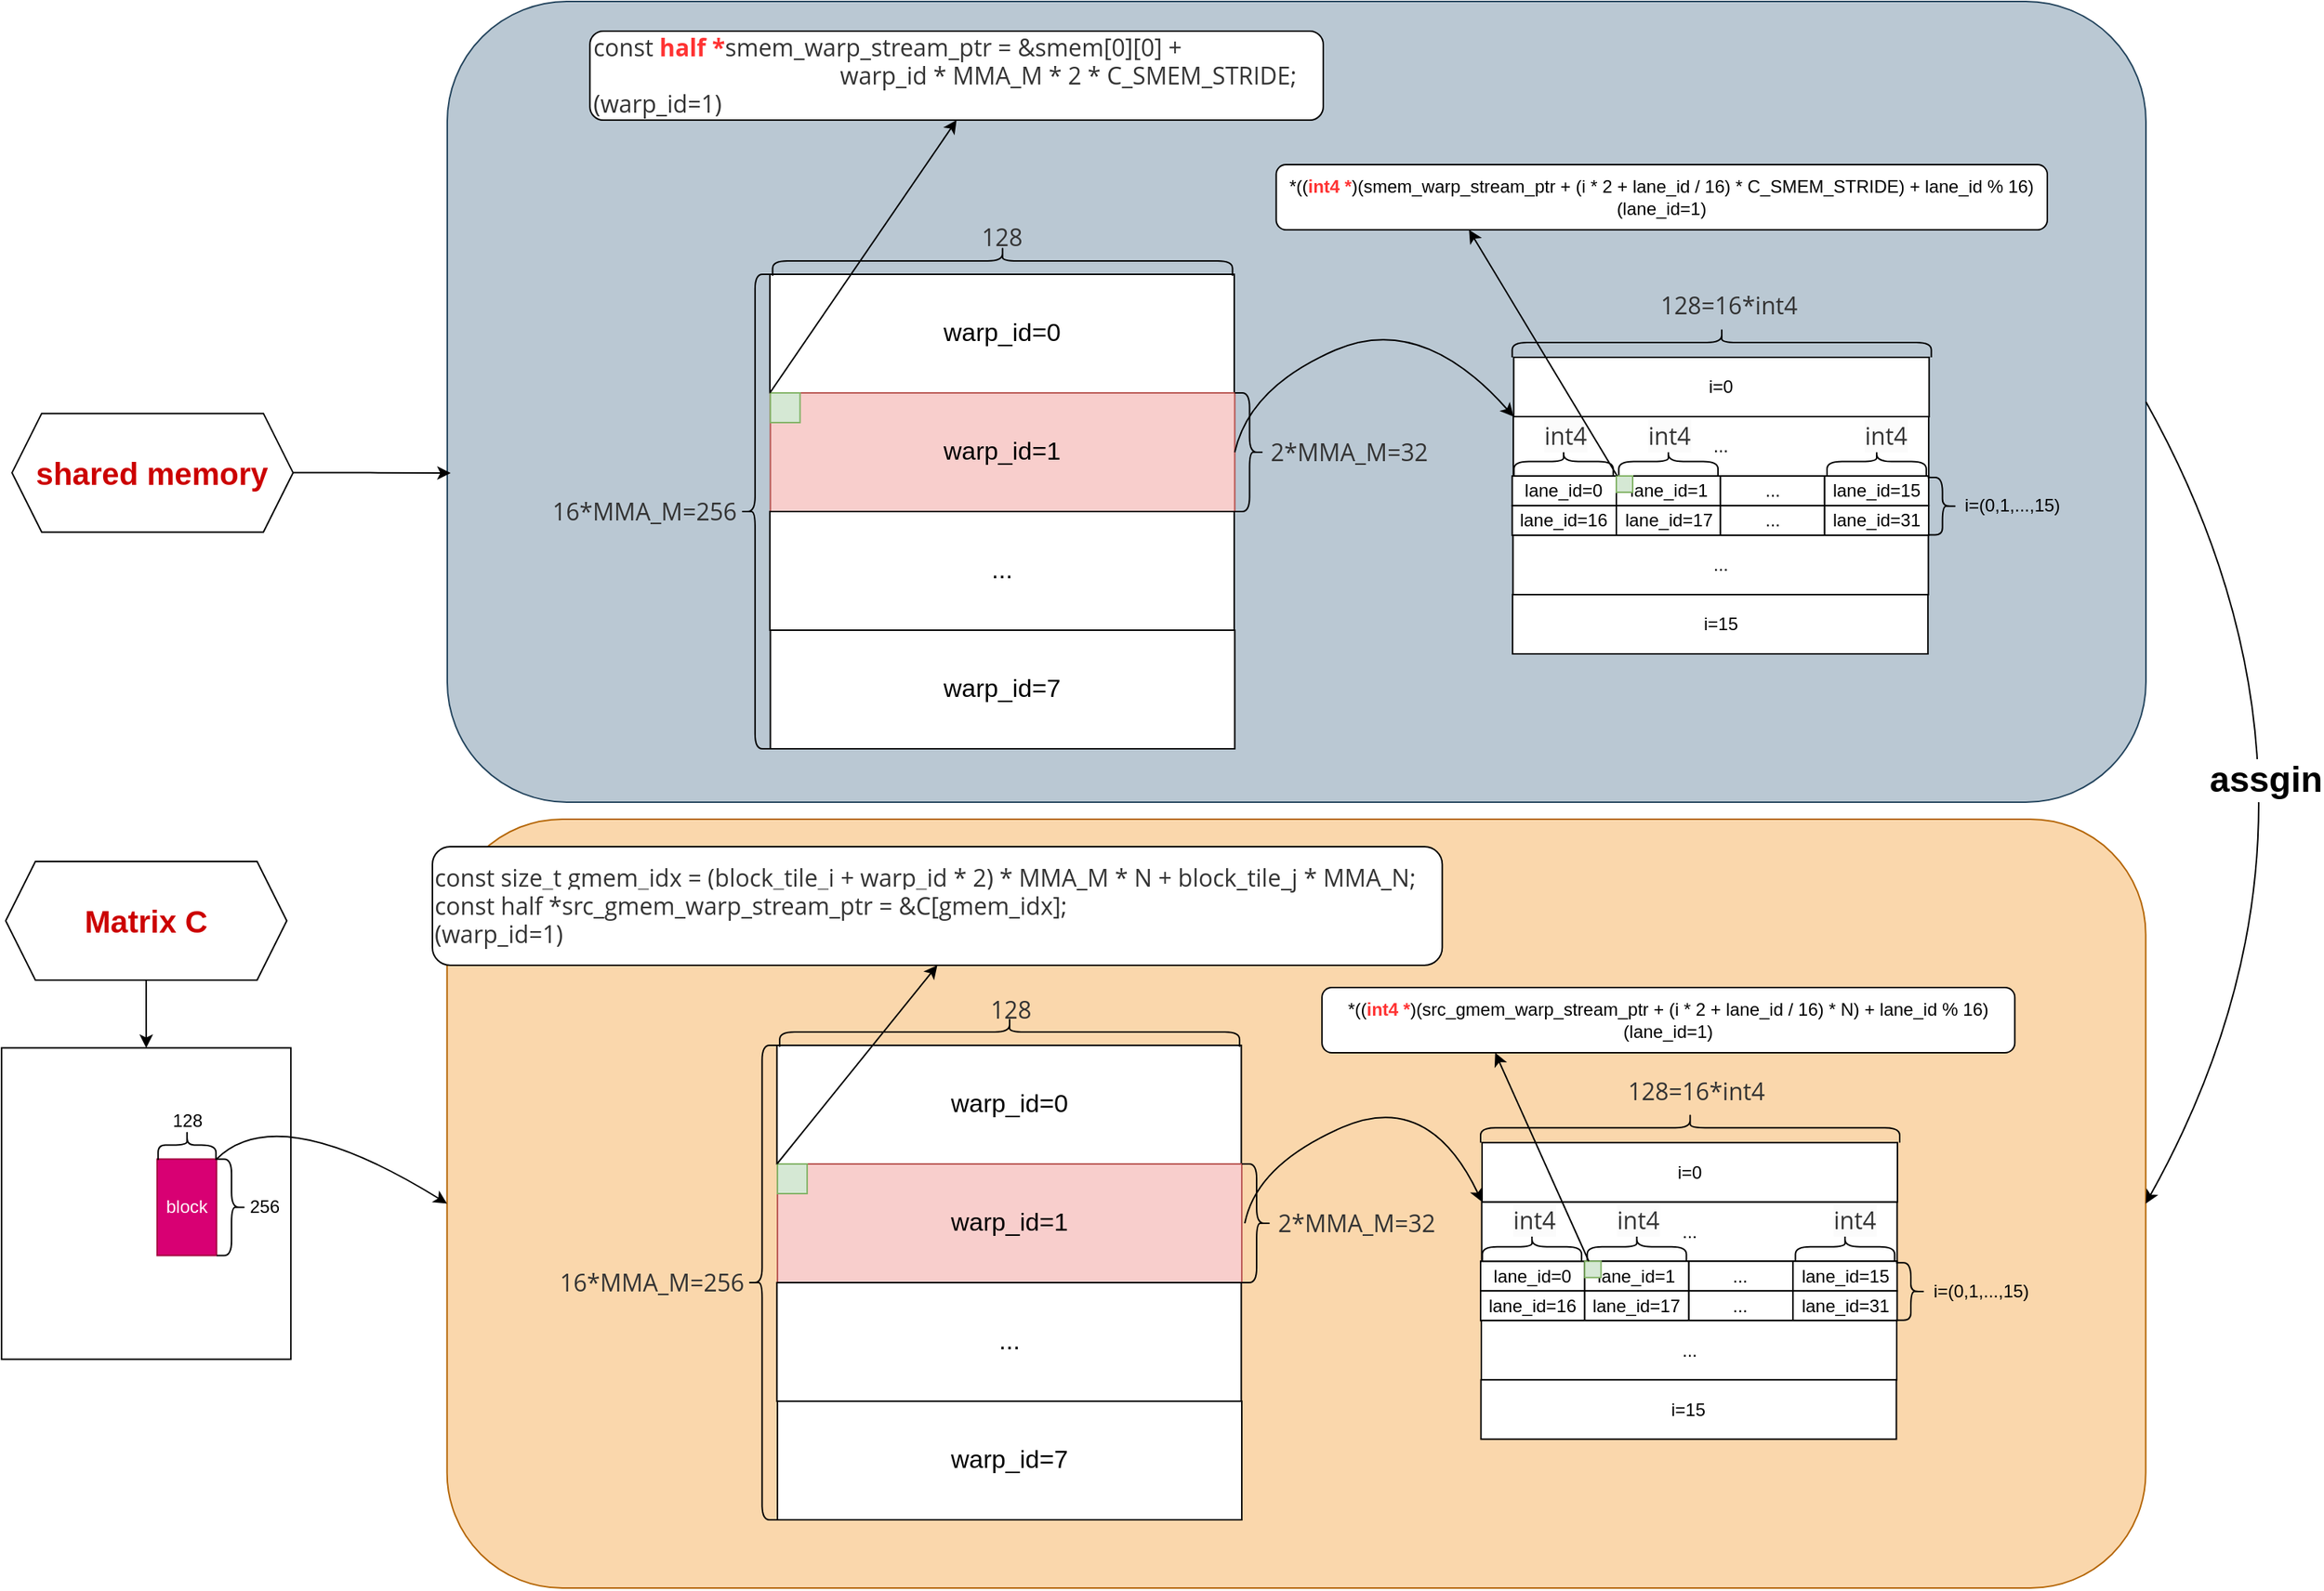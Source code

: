 <mxfile version="24.0.4" type="device">
  <diagram name="Page-1" id="_nR7e4XgD6fj8UJKNjDj">
    <mxGraphModel dx="3804" dy="-13148" grid="1" gridSize="10" guides="1" tooltips="1" connect="1" arrows="1" fold="1" page="1" pageScale="1" pageWidth="850" pageHeight="1100" math="0" shadow="0">
      <root>
        <mxCell id="0" />
        <mxCell id="1" parent="0" />
        <mxCell id="BASvvJVavqTpIo9RgMH1-2063" value="" style="rounded=1;whiteSpace=wrap;html=1;fillColor=#fad7ac;strokeColor=#b46504;" parent="1" vertex="1">
          <mxGeometry x="-1335.67" y="14871.44" width="1145" height="518.56" as="geometry" />
        </mxCell>
        <mxCell id="BASvvJVavqTpIo9RgMH1-2062" value="" style="rounded=1;whiteSpace=wrap;html=1;fillColor=#bac8d3;strokeColor=#23445d;" parent="1" vertex="1">
          <mxGeometry x="-1335.52" y="14320" width="1145" height="540" as="geometry" />
        </mxCell>
        <mxCell id="BASvvJVavqTpIo9RgMH1-1960" value="&lt;span class=&quot;md-plain md-expand&quot; style=&quot;box-sizing: border-box; caret-color: rgb(51, 51, 51); font-family: &amp;quot;Open Sans&amp;quot;, &amp;quot;Clear Sans&amp;quot;, &amp;quot;Helvetica Neue&amp;quot;, Helvetica, Arial, &amp;quot;Segoe UI Emoji&amp;quot;, sans-serif; font-size: 16px; orphans: 4; white-space-collapse: preserve; text-size-adjust: auto;&quot;&gt;&lt;font color=&quot;#333333&quot;&gt;const&lt;/font&gt;&lt;b style=&quot;&quot;&gt;&lt;font color=&quot;#ff3333&quot;&gt; half *&lt;/font&gt;&lt;/b&gt;&lt;font color=&quot;#333333&quot;&gt;smem_warp_stream_ptr = &amp;amp;smem[0][0] &lt;/font&gt;&lt;/span&gt;&lt;span class=&quot;md-plain&quot; style=&quot;box-sizing: border-box; caret-color: rgb(51, 51, 51); color: rgb(51, 51, 51); font-family: &amp;quot;Open Sans&amp;quot;, &amp;quot;Clear Sans&amp;quot;, &amp;quot;Helvetica Neue&amp;quot;, Helvetica, Arial, &amp;quot;Segoe UI Emoji&amp;quot;, sans-serif; font-size: 16px; orphans: 4; white-space-collapse: preserve; text-size-adjust: auto;&quot;&gt;+ &lt;/span&gt;&lt;div&gt;&lt;span class=&quot;md-plain&quot; style=&quot;box-sizing: border-box; caret-color: rgb(51, 51, 51); color: rgb(51, 51, 51); font-family: &amp;quot;Open Sans&amp;quot;, &amp;quot;Clear Sans&amp;quot;, &amp;quot;Helvetica Neue&amp;quot;, Helvetica, Arial, &amp;quot;Segoe UI Emoji&amp;quot;, sans-serif; font-size: 16px; orphans: 4; white-space-collapse: preserve; text-size-adjust: auto;&quot;&gt;&lt;span style=&quot;white-space: pre;&quot;&gt;&#x9;&lt;/span&gt;&lt;span style=&quot;white-space: pre;&quot;&gt;&#x9;&lt;/span&gt;&lt;span style=&quot;white-space: pre;&quot;&gt;&#x9;&lt;/span&gt;&lt;span style=&quot;white-space: pre;&quot;&gt;&#x9;&lt;/span&gt;&lt;span style=&quot;white-space: pre;&quot;&gt;&#x9;&lt;/span&gt;warp_id * MMA_M * 2 * C_SMEM_STRIDE;&lt;/span&gt;&lt;/div&gt;&lt;div&gt;&lt;span class=&quot;md-plain&quot; style=&quot;box-sizing: border-box; caret-color: rgb(51, 51, 51); color: rgb(51, 51, 51); font-family: &amp;quot;Open Sans&amp;quot;, &amp;quot;Clear Sans&amp;quot;, &amp;quot;Helvetica Neue&amp;quot;, Helvetica, Arial, &amp;quot;Segoe UI Emoji&amp;quot;, sans-serif; font-size: 16px; orphans: 4; white-space-collapse: preserve; text-size-adjust: auto;&quot;&gt;(warp_id=1)&lt;/span&gt;&lt;/div&gt;" style="rounded=1;whiteSpace=wrap;html=1;align=left;" parent="1" vertex="1">
          <mxGeometry x="-1239.36" y="14340" width="494.3" height="60" as="geometry" />
        </mxCell>
        <mxCell id="BASvvJVavqTpIo9RgMH1-1961" value="&lt;font style=&quot;font-size: 17px;&quot;&gt;warp_id=0&lt;/font&gt;" style="rounded=0;whiteSpace=wrap;html=1;" parent="1" vertex="1">
          <mxGeometry x="-1118.06" y="14504" width="313" height="80" as="geometry" />
        </mxCell>
        <mxCell id="BASvvJVavqTpIo9RgMH1-1968" value="&lt;font style=&quot;font-size: 17px;&quot;&gt;warp_id=1&lt;/font&gt;" style="rounded=0;whiteSpace=wrap;html=1;fillColor=#f8cecc;strokeColor=#b85450;" parent="1" vertex="1">
          <mxGeometry x="-1117.72" y="14584" width="313" height="80" as="geometry" />
        </mxCell>
        <mxCell id="BASvvJVavqTpIo9RgMH1-1969" value="" style="shape=curlyBracket;whiteSpace=wrap;html=1;rounded=1;flipH=1;labelPosition=right;verticalLabelPosition=middle;align=left;verticalAlign=middle;" parent="1" vertex="1">
          <mxGeometry x="-804.72" y="14584" width="20" height="80" as="geometry" />
        </mxCell>
        <mxCell id="BASvvJVavqTpIo9RgMH1-1970" value="&lt;span style=&quot;color: rgb(51, 51, 51); font-family: &amp;quot;Open Sans&amp;quot;, &amp;quot;Clear Sans&amp;quot;, &amp;quot;Helvetica Neue&amp;quot;, Helvetica, Arial, &amp;quot;Segoe UI Emoji&amp;quot;, sans-serif; font-size: 16px; orphans: 4; text-align: left; caret-color: rgb(51, 51, 51); white-space: pre-wrap;&quot;&gt;2*MMA_M=32&lt;/span&gt;" style="text;html=1;align=center;verticalAlign=middle;resizable=0;points=[];autosize=1;strokeColor=none;fillColor=none;" parent="1" vertex="1">
          <mxGeometry x="-793.2" y="14609" width="130" height="30" as="geometry" />
        </mxCell>
        <mxCell id="BASvvJVavqTpIo9RgMH1-1971" value="" style="shape=curlyBracket;whiteSpace=wrap;html=1;rounded=1;flipH=1;labelPosition=right;verticalLabelPosition=middle;align=left;verticalAlign=middle;rotation=-90;" parent="1" vertex="1">
          <mxGeometry x="-971.22" y="14340" width="20" height="310" as="geometry" />
        </mxCell>
        <mxCell id="BASvvJVavqTpIo9RgMH1-1972" value="&lt;span style=&quot;color: rgb(51, 51, 51); font-family: &amp;quot;Open Sans&amp;quot;, &amp;quot;Clear Sans&amp;quot;, &amp;quot;Helvetica Neue&amp;quot;, Helvetica, Arial, &amp;quot;Segoe UI Emoji&amp;quot;, sans-serif; font-size: 16px; orphans: 4; text-align: left; caret-color: rgb(51, 51, 51); white-space: pre-wrap;&quot;&gt;128&lt;/span&gt;" style="text;html=1;align=center;verticalAlign=middle;resizable=0;points=[];autosize=1;strokeColor=none;fillColor=none;" parent="1" vertex="1">
          <mxGeometry x="-986.58" y="14464" width="50" height="30" as="geometry" />
        </mxCell>
        <mxCell id="BASvvJVavqTpIo9RgMH1-1973" value="&lt;font style=&quot;font-size: 17px;&quot;&gt;...&lt;/font&gt;" style="rounded=0;whiteSpace=wrap;html=1;" parent="1" vertex="1">
          <mxGeometry x="-1118.08" y="14664" width="313" height="80" as="geometry" />
        </mxCell>
        <mxCell id="BASvvJVavqTpIo9RgMH1-1974" value="&lt;font style=&quot;font-size: 17px;&quot;&gt;warp_id=7&lt;/font&gt;" style="rounded=0;whiteSpace=wrap;html=1;" parent="1" vertex="1">
          <mxGeometry x="-1117.72" y="14744" width="313" height="80" as="geometry" />
        </mxCell>
        <mxCell id="BASvvJVavqTpIo9RgMH1-1975" value="" style="shape=curlyBracket;whiteSpace=wrap;html=1;rounded=1;labelPosition=left;verticalLabelPosition=middle;align=right;verticalAlign=middle;" parent="1" vertex="1">
          <mxGeometry x="-1138.06" y="14504" width="20" height="320" as="geometry" />
        </mxCell>
        <mxCell id="BASvvJVavqTpIo9RgMH1-1976" value="&lt;span style=&quot;color: rgb(51, 51, 51); font-family: &amp;quot;Open Sans&amp;quot;, &amp;quot;Clear Sans&amp;quot;, &amp;quot;Helvetica Neue&amp;quot;, Helvetica, Arial, &amp;quot;Segoe UI Emoji&amp;quot;, sans-serif; font-size: 16px; orphans: 4; text-align: left; caret-color: rgb(51, 51, 51); white-space: pre-wrap;&quot;&gt;16*MMA_M=256&lt;/span&gt;" style="text;html=1;align=center;verticalAlign=middle;resizable=0;points=[];autosize=1;strokeColor=none;fillColor=none;" parent="1" vertex="1">
          <mxGeometry x="-1273.06" y="14649" width="140" height="30" as="geometry" />
        </mxCell>
        <mxCell id="BASvvJVavqTpIo9RgMH1-1977" value="" style="whiteSpace=wrap;html=1;aspect=fixed;fillColor=#d5e8d4;strokeColor=#82b366;" parent="1" vertex="1">
          <mxGeometry x="-1117.72" y="14584" width="20" height="20" as="geometry" />
        </mxCell>
        <mxCell id="BASvvJVavqTpIo9RgMH1-1978" value="" style="endArrow=classic;html=1;rounded=0;entryX=0.5;entryY=1;entryDx=0;entryDy=0;exitX=0;exitY=1;exitDx=0;exitDy=0;" parent="1" source="BASvvJVavqTpIo9RgMH1-1961" target="BASvvJVavqTpIo9RgMH1-1960" edge="1">
          <mxGeometry width="50" height="50" relative="1" as="geometry">
            <mxPoint x="-1205.06" y="14504" as="sourcePoint" />
            <mxPoint x="-1155.06" y="14454" as="targetPoint" />
          </mxGeometry>
        </mxCell>
        <mxCell id="BASvvJVavqTpIo9RgMH1-1979" value="lane_id=0" style="rounded=0;whiteSpace=wrap;html=1;" parent="1" vertex="1">
          <mxGeometry x="-617.69" y="14640" width="70.19" height="20" as="geometry" />
        </mxCell>
        <mxCell id="BASvvJVavqTpIo9RgMH1-1983" value="..." style="rounded=0;whiteSpace=wrap;html=1;" parent="1" vertex="1">
          <mxGeometry x="-616.93" y="14600" width="280" height="40" as="geometry" />
        </mxCell>
        <mxCell id="BASvvJVavqTpIo9RgMH1-1984" value="i=0" style="rounded=0;whiteSpace=wrap;html=1;" parent="1" vertex="1">
          <mxGeometry x="-616.69" y="14560" width="280" height="40" as="geometry" />
        </mxCell>
        <mxCell id="BASvvJVavqTpIo9RgMH1-1985" value="" style="shape=curlyBracket;whiteSpace=wrap;html=1;rounded=1;flipH=1;labelPosition=right;verticalLabelPosition=middle;align=left;verticalAlign=middle;rotation=-90;" parent="1" vertex="1">
          <mxGeometry x="-486.44" y="14408.75" width="20" height="282.5" as="geometry" />
        </mxCell>
        <mxCell id="BASvvJVavqTpIo9RgMH1-1986" value="&lt;span style=&quot;color: rgb(51, 51, 51); font-family: &amp;quot;Open Sans&amp;quot;, &amp;quot;Clear Sans&amp;quot;, &amp;quot;Helvetica Neue&amp;quot;, Helvetica, Arial, &amp;quot;Segoe UI Emoji&amp;quot;, sans-serif; font-size: 16px; orphans: 4; text-align: left; caret-color: rgb(51, 51, 51); white-space: pre-wrap;&quot;&gt;128=16*int4&lt;/span&gt;" style="text;html=1;align=center;verticalAlign=middle;resizable=0;points=[];autosize=1;strokeColor=none;fillColor=none;" parent="1" vertex="1">
          <mxGeometry x="-526.67" y="14510" width="110" height="30" as="geometry" />
        </mxCell>
        <mxCell id="BASvvJVavqTpIo9RgMH1-1987" value="lane_id=16" style="rounded=0;whiteSpace=wrap;html=1;" parent="1" vertex="1">
          <mxGeometry x="-617.69" y="14660" width="70.19" height="20" as="geometry" />
        </mxCell>
        <mxCell id="BASvvJVavqTpIo9RgMH1-1988" value="lane_id=1" style="rounded=0;whiteSpace=wrap;html=1;" parent="1" vertex="1">
          <mxGeometry x="-547.5" y="14640" width="70.19" height="20" as="geometry" />
        </mxCell>
        <mxCell id="BASvvJVavqTpIo9RgMH1-1989" value="..." style="rounded=0;whiteSpace=wrap;html=1;" parent="1" vertex="1">
          <mxGeometry x="-477.31" y="14640" width="70.19" height="20" as="geometry" />
        </mxCell>
        <mxCell id="BASvvJVavqTpIo9RgMH1-1990" value="lane_id=15" style="rounded=0;whiteSpace=wrap;html=1;" parent="1" vertex="1">
          <mxGeometry x="-407.12" y="14640" width="70.19" height="20" as="geometry" />
        </mxCell>
        <mxCell id="BASvvJVavqTpIo9RgMH1-1991" value="lane_id=17" style="rounded=0;whiteSpace=wrap;html=1;" parent="1" vertex="1">
          <mxGeometry x="-547.5" y="14660" width="70.19" height="20" as="geometry" />
        </mxCell>
        <mxCell id="BASvvJVavqTpIo9RgMH1-1992" value="..." style="rounded=0;whiteSpace=wrap;html=1;" parent="1" vertex="1">
          <mxGeometry x="-477.31" y="14660" width="70.19" height="20" as="geometry" />
        </mxCell>
        <mxCell id="BASvvJVavqTpIo9RgMH1-1993" value="lane_id=31" style="rounded=0;whiteSpace=wrap;html=1;" parent="1" vertex="1">
          <mxGeometry x="-407.12" y="14660" width="70.19" height="20" as="geometry" />
        </mxCell>
        <mxCell id="BASvvJVavqTpIo9RgMH1-1994" value="" style="shape=curlyBracket;whiteSpace=wrap;html=1;rounded=1;labelPosition=left;verticalLabelPosition=middle;align=right;verticalAlign=middle;rotation=90;" parent="1" vertex="1">
          <mxGeometry x="-593.05" y="14596.82" width="20" height="66.88" as="geometry" />
        </mxCell>
        <mxCell id="BASvvJVavqTpIo9RgMH1-1996" value="" style="shape=curlyBracket;whiteSpace=wrap;html=1;rounded=1;labelPosition=left;verticalLabelPosition=middle;align=right;verticalAlign=middle;rotation=90;" parent="1" vertex="1">
          <mxGeometry x="-522.41" y="14596.82" width="20" height="66.88" as="geometry" />
        </mxCell>
        <mxCell id="BASvvJVavqTpIo9RgMH1-1997" value="" style="shape=curlyBracket;whiteSpace=wrap;html=1;rounded=1;labelPosition=left;verticalLabelPosition=middle;align=right;verticalAlign=middle;rotation=90;" parent="1" vertex="1">
          <mxGeometry x="-382.03" y="14596.82" width="20" height="66.88" as="geometry" />
        </mxCell>
        <mxCell id="BASvvJVavqTpIo9RgMH1-1999" value="&lt;span style=&quot;color: rgb(51, 51, 51); font-family: &amp;quot;Open Sans&amp;quot;, &amp;quot;Clear Sans&amp;quot;, &amp;quot;Helvetica Neue&amp;quot;, Helvetica, Arial, &amp;quot;Segoe UI Emoji&amp;quot;, sans-serif; font-size: 16px; font-style: normal; font-variant-ligatures: normal; font-variant-caps: normal; font-weight: 400; letter-spacing: normal; orphans: 4; text-align: left; text-indent: 0px; text-transform: none; widows: 2; word-spacing: 0px; -webkit-text-stroke-width: 0px; caret-color: rgb(51, 51, 51); white-space: pre-wrap; background-color: rgb(251, 251, 251); text-decoration-thickness: initial; text-decoration-style: initial; text-decoration-color: initial; display: inline !important; float: none;&quot;&gt;int4&lt;/span&gt;" style="text;whiteSpace=wrap;html=1;" parent="1" vertex="1">
          <mxGeometry x="-598.05" y="14596.82" width="30" height="30" as="geometry" />
        </mxCell>
        <mxCell id="BASvvJVavqTpIo9RgMH1-2000" value="&lt;span style=&quot;color: rgb(51, 51, 51); font-family: &amp;quot;Open Sans&amp;quot;, &amp;quot;Clear Sans&amp;quot;, &amp;quot;Helvetica Neue&amp;quot;, Helvetica, Arial, &amp;quot;Segoe UI Emoji&amp;quot;, sans-serif; font-size: 16px; font-style: normal; font-variant-ligatures: normal; font-variant-caps: normal; font-weight: 400; letter-spacing: normal; orphans: 4; text-align: left; text-indent: 0px; text-transform: none; widows: 2; word-spacing: 0px; -webkit-text-stroke-width: 0px; caret-color: rgb(51, 51, 51); white-space: pre-wrap; background-color: rgb(251, 251, 251); text-decoration-thickness: initial; text-decoration-style: initial; text-decoration-color: initial; display: inline !important; float: none;&quot;&gt;int4&lt;/span&gt;" style="text;whiteSpace=wrap;html=1;" parent="1" vertex="1">
          <mxGeometry x="-527.69" y="14596.82" width="30" height="30" as="geometry" />
        </mxCell>
        <mxCell id="BASvvJVavqTpIo9RgMH1-2001" value="&lt;span style=&quot;color: rgb(51, 51, 51); font-family: &amp;quot;Open Sans&amp;quot;, &amp;quot;Clear Sans&amp;quot;, &amp;quot;Helvetica Neue&amp;quot;, Helvetica, Arial, &amp;quot;Segoe UI Emoji&amp;quot;, sans-serif; font-size: 16px; font-style: normal; font-variant-ligatures: normal; font-variant-caps: normal; font-weight: 400; letter-spacing: normal; orphans: 4; text-align: left; text-indent: 0px; text-transform: none; widows: 2; word-spacing: 0px; -webkit-text-stroke-width: 0px; caret-color: rgb(51, 51, 51); white-space: pre-wrap; background-color: rgb(251, 251, 251); text-decoration-thickness: initial; text-decoration-style: initial; text-decoration-color: initial; display: inline !important; float: none;&quot;&gt;int4&lt;/span&gt;" style="text;whiteSpace=wrap;html=1;" parent="1" vertex="1">
          <mxGeometry x="-382.03" y="14596.82" width="30" height="30" as="geometry" />
        </mxCell>
        <mxCell id="BASvvJVavqTpIo9RgMH1-2003" value="..." style="rounded=0;whiteSpace=wrap;html=1;" parent="1" vertex="1">
          <mxGeometry x="-617.19" y="14680" width="280" height="40" as="geometry" />
        </mxCell>
        <mxCell id="BASvvJVavqTpIo9RgMH1-2004" value="i=15" style="rounded=0;whiteSpace=wrap;html=1;" parent="1" vertex="1">
          <mxGeometry x="-617.44" y="14720" width="280" height="40" as="geometry" />
        </mxCell>
        <mxCell id="BASvvJVavqTpIo9RgMH1-2005" value="" style="shape=curlyBracket;whiteSpace=wrap;html=1;rounded=1;flipH=1;labelPosition=right;verticalLabelPosition=middle;align=left;verticalAlign=middle;" parent="1" vertex="1">
          <mxGeometry x="-337.67" y="14641" width="20" height="38.75" as="geometry" />
        </mxCell>
        <mxCell id="BASvvJVavqTpIo9RgMH1-2009" value="i=(0,1,...,15)" style="text;html=1;align=center;verticalAlign=middle;resizable=0;points=[];autosize=1;strokeColor=none;fillColor=none;" parent="1" vertex="1">
          <mxGeometry x="-325.7" y="14645.38" width="90" height="30" as="geometry" />
        </mxCell>
        <mxCell id="BASvvJVavqTpIo9RgMH1-2010" value="" style="rounded=0;whiteSpace=wrap;html=1;" parent="1" vertex="1">
          <mxGeometry x="-1635.92" y="15025.72" width="195" height="210" as="geometry" />
        </mxCell>
        <mxCell id="BASvvJVavqTpIo9RgMH1-2011" value="block" style="rounded=0;whiteSpace=wrap;html=1;fillColor=#d80073;fontColor=#ffffff;strokeColor=#A50040;" parent="1" vertex="1">
          <mxGeometry x="-1531.08" y="15100.72" width="40" height="65" as="geometry" />
        </mxCell>
        <mxCell id="BASvvJVavqTpIo9RgMH1-2014" value="&lt;font style=&quot;font-size: 17px;&quot;&gt;warp_id=0&lt;/font&gt;" style="rounded=0;whiteSpace=wrap;html=1;" parent="1" vertex="1">
          <mxGeometry x="-1113.29" y="15024" width="313" height="80" as="geometry" />
        </mxCell>
        <mxCell id="BASvvJVavqTpIo9RgMH1-2015" value="&lt;font style=&quot;font-size: 17px;&quot;&gt;warp_id=1&lt;/font&gt;" style="rounded=0;whiteSpace=wrap;html=1;fillColor=#f8cecc;strokeColor=#b85450;" parent="1" vertex="1">
          <mxGeometry x="-1112.95" y="15104" width="313" height="80" as="geometry" />
        </mxCell>
        <mxCell id="BASvvJVavqTpIo9RgMH1-2016" value="" style="shape=curlyBracket;whiteSpace=wrap;html=1;rounded=1;flipH=1;labelPosition=right;verticalLabelPosition=middle;align=left;verticalAlign=middle;" parent="1" vertex="1">
          <mxGeometry x="-799.95" y="15104" width="20" height="80" as="geometry" />
        </mxCell>
        <mxCell id="BASvvJVavqTpIo9RgMH1-2017" value="&lt;span style=&quot;color: rgb(51, 51, 51); font-family: &amp;quot;Open Sans&amp;quot;, &amp;quot;Clear Sans&amp;quot;, &amp;quot;Helvetica Neue&amp;quot;, Helvetica, Arial, &amp;quot;Segoe UI Emoji&amp;quot;, sans-serif; font-size: 16px; orphans: 4; text-align: left; caret-color: rgb(51, 51, 51); white-space: pre-wrap;&quot;&gt;2*MMA_M=32&lt;/span&gt;" style="text;html=1;align=center;verticalAlign=middle;resizable=0;points=[];autosize=1;strokeColor=none;fillColor=none;" parent="1" vertex="1">
          <mxGeometry x="-788.43" y="15129" width="130" height="30" as="geometry" />
        </mxCell>
        <mxCell id="BASvvJVavqTpIo9RgMH1-2018" value="" style="shape=curlyBracket;whiteSpace=wrap;html=1;rounded=1;flipH=1;labelPosition=right;verticalLabelPosition=middle;align=left;verticalAlign=middle;rotation=-90;" parent="1" vertex="1">
          <mxGeometry x="-966.45" y="14860" width="20" height="310" as="geometry" />
        </mxCell>
        <mxCell id="BASvvJVavqTpIo9RgMH1-2019" value="&lt;span style=&quot;color: rgb(51, 51, 51); font-family: &amp;quot;Open Sans&amp;quot;, &amp;quot;Clear Sans&amp;quot;, &amp;quot;Helvetica Neue&amp;quot;, Helvetica, Arial, &amp;quot;Segoe UI Emoji&amp;quot;, sans-serif; font-size: 16px; orphans: 4; text-align: left; caret-color: rgb(51, 51, 51); white-space: pre-wrap;&quot;&gt;128&lt;/span&gt;" style="text;html=1;align=center;verticalAlign=middle;resizable=0;points=[];autosize=1;strokeColor=none;fillColor=none;" parent="1" vertex="1">
          <mxGeometry x="-981.45" y="14985" width="50" height="30" as="geometry" />
        </mxCell>
        <mxCell id="BASvvJVavqTpIo9RgMH1-2020" value="&lt;font style=&quot;font-size: 17px;&quot;&gt;...&lt;/font&gt;" style="rounded=0;whiteSpace=wrap;html=1;" parent="1" vertex="1">
          <mxGeometry x="-1113.31" y="15184" width="313" height="80" as="geometry" />
        </mxCell>
        <mxCell id="BASvvJVavqTpIo9RgMH1-2021" value="&lt;font style=&quot;font-size: 17px;&quot;&gt;warp_id=7&lt;/font&gt;" style="rounded=0;whiteSpace=wrap;html=1;" parent="1" vertex="1">
          <mxGeometry x="-1112.95" y="15264" width="313" height="80" as="geometry" />
        </mxCell>
        <mxCell id="BASvvJVavqTpIo9RgMH1-2022" value="" style="shape=curlyBracket;whiteSpace=wrap;html=1;rounded=1;labelPosition=left;verticalLabelPosition=middle;align=right;verticalAlign=middle;" parent="1" vertex="1">
          <mxGeometry x="-1133.29" y="15024" width="20" height="320" as="geometry" />
        </mxCell>
        <mxCell id="BASvvJVavqTpIo9RgMH1-2023" value="&lt;span style=&quot;color: rgb(51, 51, 51); font-family: &amp;quot;Open Sans&amp;quot;, &amp;quot;Clear Sans&amp;quot;, &amp;quot;Helvetica Neue&amp;quot;, Helvetica, Arial, &amp;quot;Segoe UI Emoji&amp;quot;, sans-serif; font-size: 16px; orphans: 4; text-align: left; caret-color: rgb(51, 51, 51); white-space: pre-wrap;&quot;&gt;16*MMA_M=256&lt;/span&gt;" style="text;html=1;align=center;verticalAlign=middle;resizable=0;points=[];autosize=1;strokeColor=none;fillColor=none;" parent="1" vertex="1">
          <mxGeometry x="-1268.29" y="15169" width="140" height="30" as="geometry" />
        </mxCell>
        <mxCell id="BASvvJVavqTpIo9RgMH1-2024" value="" style="whiteSpace=wrap;html=1;aspect=fixed;fillColor=#d5e8d4;strokeColor=#82b366;" parent="1" vertex="1">
          <mxGeometry x="-1112.95" y="15104" width="20" height="20" as="geometry" />
        </mxCell>
        <mxCell id="BASvvJVavqTpIo9RgMH1-2025" value="" style="shape=curlyBracket;whiteSpace=wrap;html=1;rounded=1;flipH=1;labelPosition=right;verticalLabelPosition=middle;align=left;verticalAlign=middle;" parent="1" vertex="1">
          <mxGeometry x="-1490.92" y="15100.72" width="20" height="65" as="geometry" />
        </mxCell>
        <mxCell id="BASvvJVavqTpIo9RgMH1-2026" value="256" style="text;html=1;align=center;verticalAlign=middle;resizable=0;points=[];autosize=1;strokeColor=none;fillColor=none;" parent="1" vertex="1">
          <mxGeometry x="-1479.45" y="15118.22" width="40" height="30" as="geometry" />
        </mxCell>
        <mxCell id="BASvvJVavqTpIo9RgMH1-2027" value="" style="shape=curlyBracket;whiteSpace=wrap;html=1;rounded=1;labelPosition=left;verticalLabelPosition=middle;align=right;verticalAlign=middle;rotation=90;" parent="1" vertex="1">
          <mxGeometry x="-1520.91" y="15071.72" width="20" height="39" as="geometry" />
        </mxCell>
        <mxCell id="BASvvJVavqTpIo9RgMH1-2028" value="128" style="text;html=1;align=center;verticalAlign=middle;resizable=0;points=[];autosize=1;strokeColor=none;fillColor=none;" parent="1" vertex="1">
          <mxGeometry x="-1531.08" y="15059.72" width="40" height="30" as="geometry" />
        </mxCell>
        <mxCell id="BASvvJVavqTpIo9RgMH1-2029" value="&lt;div&gt;&lt;font color=&quot;#cc0000&quot; style=&quot;font-size: 21px;&quot;&gt;&lt;b&gt;shared memory&lt;/b&gt;&lt;/font&gt;&lt;/div&gt;" style="shape=hexagon;perimeter=hexagonPerimeter2;whiteSpace=wrap;html=1;fixedSize=1;" parent="1" vertex="1">
          <mxGeometry x="-1628.9" y="14597.82" width="189.45" height="80" as="geometry" />
        </mxCell>
        <mxCell id="BASvvJVavqTpIo9RgMH1-2030" value="" style="curved=1;endArrow=classic;html=1;rounded=0;exitX=1;exitY=0.5;exitDx=0;exitDy=0;entryX=0;entryY=1;entryDx=0;entryDy=0;" parent="1" source="BASvvJVavqTpIo9RgMH1-1968" target="BASvvJVavqTpIo9RgMH1-1984" edge="1">
          <mxGeometry width="50" height="50" relative="1" as="geometry">
            <mxPoint x="-638.69" y="14430" as="sourcePoint" />
            <mxPoint x="-588.69" y="14380" as="targetPoint" />
            <Array as="points">
              <mxPoint x="-794.69" y="14580" />
              <mxPoint x="-678.69" y="14530" />
            </Array>
          </mxGeometry>
        </mxCell>
        <mxCell id="BASvvJVavqTpIo9RgMH1-2031" value="&lt;span style=&quot;caret-color: rgb(51, 51, 51); color: rgb(51, 51, 51); font-family: &amp;quot;Open Sans&amp;quot;, &amp;quot;Clear Sans&amp;quot;, &amp;quot;Helvetica Neue&amp;quot;, Helvetica, Arial, &amp;quot;Segoe UI Emoji&amp;quot;, sans-serif; font-size: 16px; orphans: 4; white-space-collapse: preserve; text-size-adjust: auto; background-color: rgb(255, 255, 255);&quot;&gt;const size_t gmem_idx = (block_tile_i + warp_id * 2) * MMA_M * N + block_tile_j * MMA_N;&lt;/span&gt;&lt;div&gt;&lt;div style=&quot;orphans: 4;&quot;&gt;&lt;span style=&quot;caret-color: rgb(51, 51, 51); color: rgb(51, 51, 51); font-family: &amp;quot;Open Sans&amp;quot;, &amp;quot;Clear Sans&amp;quot;, &amp;quot;Helvetica Neue&amp;quot;, Helvetica, Arial, &amp;quot;Segoe UI Emoji&amp;quot;, sans-serif; font-size: 16px; white-space-collapse: preserve; text-size-adjust: auto; background-color: rgb(255, 255, 255);&quot;&gt;const half *src_gmem_warp_stream_ptr = &amp;amp;C[gmem_idx];&lt;/span&gt;&lt;font face=&quot;Open Sans, Clear Sans, Helvetica Neue, Helvetica, Arial, Segoe UI Emoji, sans-serif&quot; color=&quot;#333333&quot;&gt;&lt;span style=&quot;font-size: 16px; caret-color: rgb(51, 51, 51); white-space-collapse: preserve;&quot;&gt;&lt;br&gt;&lt;/span&gt;&lt;/font&gt;&lt;/div&gt;&lt;div&gt;&lt;span style=&quot;caret-color: rgb(51, 51, 51); color: rgb(51, 51, 51); font-family: &amp;quot;Open Sans&amp;quot;, &amp;quot;Clear Sans&amp;quot;, &amp;quot;Helvetica Neue&amp;quot;, Helvetica, Arial, &amp;quot;Segoe UI Emoji&amp;quot;, sans-serif; font-size: 16px; orphans: 4; white-space-collapse: preserve; text-size-adjust: auto; background-color: rgb(255, 255, 255);&quot;&gt;(warp_id=1)&lt;/span&gt;&lt;/div&gt;&lt;/div&gt;" style="rounded=1;whiteSpace=wrap;html=1;align=left;" parent="1" vertex="1">
          <mxGeometry x="-1345.54" y="14890" width="680.7" height="80" as="geometry" />
        </mxCell>
        <mxCell id="BASvvJVavqTpIo9RgMH1-2032" value="" style="endArrow=classic;html=1;rounded=0;entryX=0.5;entryY=1;entryDx=0;entryDy=0;exitX=0;exitY=1;exitDx=0;exitDy=0;" parent="1" source="BASvvJVavqTpIo9RgMH1-2014" target="BASvvJVavqTpIo9RgMH1-2031" edge="1">
          <mxGeometry width="50" height="50" relative="1" as="geometry">
            <mxPoint x="-1108" y="14594" as="sourcePoint" />
            <mxPoint x="-982" y="14410" as="targetPoint" />
          </mxGeometry>
        </mxCell>
        <mxCell id="BASvvJVavqTpIo9RgMH1-2033" value="*((&lt;b style=&quot;color: rgb(255, 51, 51);&quot;&gt;int4 *&lt;/b&gt;)(src_gmem_warp_stream_ptr + (i * 2 + lane_id / 16) * N) + lane_id % 16)&lt;div&gt;(lane_id=1)&lt;/div&gt;" style="rounded=1;whiteSpace=wrap;html=1;" parent="1" vertex="1">
          <mxGeometry x="-745.9" y="14985" width="467" height="44" as="geometry" />
        </mxCell>
        <mxCell id="BASvvJVavqTpIo9RgMH1-2034" value="" style="whiteSpace=wrap;html=1;aspect=fixed;fillColor=#d5e8d4;strokeColor=#82b366;" parent="1" vertex="1">
          <mxGeometry x="-547.5" y="14640" width="11" height="11" as="geometry" />
        </mxCell>
        <mxCell id="BASvvJVavqTpIo9RgMH1-2037" value="lane_id=0" style="rounded=0;whiteSpace=wrap;html=1;" parent="1" vertex="1">
          <mxGeometry x="-639" y="15169.62" width="70.19" height="20" as="geometry" />
        </mxCell>
        <mxCell id="BASvvJVavqTpIo9RgMH1-2038" value="..." style="rounded=0;whiteSpace=wrap;html=1;" parent="1" vertex="1">
          <mxGeometry x="-638.24" y="15129.62" width="280" height="40" as="geometry" />
        </mxCell>
        <mxCell id="BASvvJVavqTpIo9RgMH1-2039" value="i=0" style="rounded=0;whiteSpace=wrap;html=1;" parent="1" vertex="1">
          <mxGeometry x="-638" y="15089.62" width="280" height="40" as="geometry" />
        </mxCell>
        <mxCell id="BASvvJVavqTpIo9RgMH1-2040" value="" style="shape=curlyBracket;whiteSpace=wrap;html=1;rounded=1;flipH=1;labelPosition=right;verticalLabelPosition=middle;align=left;verticalAlign=middle;rotation=-90;" parent="1" vertex="1">
          <mxGeometry x="-507.75" y="14938.37" width="20" height="282.5" as="geometry" />
        </mxCell>
        <mxCell id="BASvvJVavqTpIo9RgMH1-2041" value="lane_id=16" style="rounded=0;whiteSpace=wrap;html=1;" parent="1" vertex="1">
          <mxGeometry x="-639" y="15189.62" width="70.19" height="20" as="geometry" />
        </mxCell>
        <mxCell id="BASvvJVavqTpIo9RgMH1-2042" value="lane_id=1" style="rounded=0;whiteSpace=wrap;html=1;" parent="1" vertex="1">
          <mxGeometry x="-568.81" y="15169.62" width="70.19" height="20" as="geometry" />
        </mxCell>
        <mxCell id="BASvvJVavqTpIo9RgMH1-2043" value="..." style="rounded=0;whiteSpace=wrap;html=1;" parent="1" vertex="1">
          <mxGeometry x="-498.62" y="15169.62" width="70.19" height="20" as="geometry" />
        </mxCell>
        <mxCell id="BASvvJVavqTpIo9RgMH1-2044" value="lane_id=15" style="rounded=0;whiteSpace=wrap;html=1;" parent="1" vertex="1">
          <mxGeometry x="-428.43" y="15169.62" width="70.19" height="20" as="geometry" />
        </mxCell>
        <mxCell id="BASvvJVavqTpIo9RgMH1-2045" value="lane_id=17" style="rounded=0;whiteSpace=wrap;html=1;" parent="1" vertex="1">
          <mxGeometry x="-568.81" y="15189.62" width="70.19" height="20" as="geometry" />
        </mxCell>
        <mxCell id="BASvvJVavqTpIo9RgMH1-2046" value="..." style="rounded=0;whiteSpace=wrap;html=1;" parent="1" vertex="1">
          <mxGeometry x="-498.62" y="15189.62" width="70.19" height="20" as="geometry" />
        </mxCell>
        <mxCell id="BASvvJVavqTpIo9RgMH1-2047" value="lane_id=31" style="rounded=0;whiteSpace=wrap;html=1;" parent="1" vertex="1">
          <mxGeometry x="-428.43" y="15189.62" width="70.19" height="20" as="geometry" />
        </mxCell>
        <mxCell id="BASvvJVavqTpIo9RgMH1-2048" value="" style="shape=curlyBracket;whiteSpace=wrap;html=1;rounded=1;labelPosition=left;verticalLabelPosition=middle;align=right;verticalAlign=middle;rotation=90;" parent="1" vertex="1">
          <mxGeometry x="-614.36" y="15126.44" width="20" height="66.88" as="geometry" />
        </mxCell>
        <mxCell id="BASvvJVavqTpIo9RgMH1-2049" value="" style="shape=curlyBracket;whiteSpace=wrap;html=1;rounded=1;labelPosition=left;verticalLabelPosition=middle;align=right;verticalAlign=middle;rotation=90;" parent="1" vertex="1">
          <mxGeometry x="-543.72" y="15126.44" width="20" height="66.88" as="geometry" />
        </mxCell>
        <mxCell id="BASvvJVavqTpIo9RgMH1-2050" value="" style="shape=curlyBracket;whiteSpace=wrap;html=1;rounded=1;labelPosition=left;verticalLabelPosition=middle;align=right;verticalAlign=middle;rotation=90;" parent="1" vertex="1">
          <mxGeometry x="-403.34" y="15126.44" width="20" height="66.88" as="geometry" />
        </mxCell>
        <mxCell id="BASvvJVavqTpIo9RgMH1-2051" value="&lt;span style=&quot;color: rgb(51, 51, 51); font-family: &amp;quot;Open Sans&amp;quot;, &amp;quot;Clear Sans&amp;quot;, &amp;quot;Helvetica Neue&amp;quot;, Helvetica, Arial, &amp;quot;Segoe UI Emoji&amp;quot;, sans-serif; font-size: 16px; font-style: normal; font-variant-ligatures: normal; font-variant-caps: normal; font-weight: 400; letter-spacing: normal; orphans: 4; text-align: left; text-indent: 0px; text-transform: none; widows: 2; word-spacing: 0px; -webkit-text-stroke-width: 0px; caret-color: rgb(51, 51, 51); white-space: pre-wrap; background-color: rgb(251, 251, 251); text-decoration-thickness: initial; text-decoration-style: initial; text-decoration-color: initial; display: inline !important; float: none;&quot;&gt;int4&lt;/span&gt;" style="text;whiteSpace=wrap;html=1;" parent="1" vertex="1">
          <mxGeometry x="-619.36" y="15126.44" width="30" height="30" as="geometry" />
        </mxCell>
        <mxCell id="BASvvJVavqTpIo9RgMH1-2052" value="&lt;span style=&quot;color: rgb(51, 51, 51); font-family: &amp;quot;Open Sans&amp;quot;, &amp;quot;Clear Sans&amp;quot;, &amp;quot;Helvetica Neue&amp;quot;, Helvetica, Arial, &amp;quot;Segoe UI Emoji&amp;quot;, sans-serif; font-size: 16px; font-style: normal; font-variant-ligatures: normal; font-variant-caps: normal; font-weight: 400; letter-spacing: normal; orphans: 4; text-align: left; text-indent: 0px; text-transform: none; widows: 2; word-spacing: 0px; -webkit-text-stroke-width: 0px; caret-color: rgb(51, 51, 51); white-space: pre-wrap; background-color: rgb(251, 251, 251); text-decoration-thickness: initial; text-decoration-style: initial; text-decoration-color: initial; display: inline !important; float: none;&quot;&gt;int4&lt;/span&gt;" style="text;whiteSpace=wrap;html=1;" parent="1" vertex="1">
          <mxGeometry x="-549" y="15126.44" width="30" height="30" as="geometry" />
        </mxCell>
        <mxCell id="BASvvJVavqTpIo9RgMH1-2053" value="&lt;span style=&quot;color: rgb(51, 51, 51); font-family: &amp;quot;Open Sans&amp;quot;, &amp;quot;Clear Sans&amp;quot;, &amp;quot;Helvetica Neue&amp;quot;, Helvetica, Arial, &amp;quot;Segoe UI Emoji&amp;quot;, sans-serif; font-size: 16px; font-style: normal; font-variant-ligatures: normal; font-variant-caps: normal; font-weight: 400; letter-spacing: normal; orphans: 4; text-align: left; text-indent: 0px; text-transform: none; widows: 2; word-spacing: 0px; -webkit-text-stroke-width: 0px; caret-color: rgb(51, 51, 51); white-space: pre-wrap; background-color: rgb(251, 251, 251); text-decoration-thickness: initial; text-decoration-style: initial; text-decoration-color: initial; display: inline !important; float: none;&quot;&gt;int4&lt;/span&gt;" style="text;whiteSpace=wrap;html=1;" parent="1" vertex="1">
          <mxGeometry x="-403.34" y="15126.44" width="30" height="30" as="geometry" />
        </mxCell>
        <mxCell id="BASvvJVavqTpIo9RgMH1-2054" value="..." style="rounded=0;whiteSpace=wrap;html=1;" parent="1" vertex="1">
          <mxGeometry x="-638.5" y="15209.62" width="280" height="40" as="geometry" />
        </mxCell>
        <mxCell id="BASvvJVavqTpIo9RgMH1-2055" value="i=15" style="rounded=0;whiteSpace=wrap;html=1;" parent="1" vertex="1">
          <mxGeometry x="-638.75" y="15249.62" width="280" height="40" as="geometry" />
        </mxCell>
        <mxCell id="BASvvJVavqTpIo9RgMH1-2056" value="" style="shape=curlyBracket;whiteSpace=wrap;html=1;rounded=1;flipH=1;labelPosition=right;verticalLabelPosition=middle;align=left;verticalAlign=middle;" parent="1" vertex="1">
          <mxGeometry x="-358.98" y="15170.62" width="20" height="38.75" as="geometry" />
        </mxCell>
        <mxCell id="BASvvJVavqTpIo9RgMH1-2057" value="i=(0,1,...,15)" style="text;html=1;align=center;verticalAlign=middle;resizable=0;points=[];autosize=1;strokeColor=none;fillColor=none;" parent="1" vertex="1">
          <mxGeometry x="-347.01" y="15175" width="90" height="30" as="geometry" />
        </mxCell>
        <mxCell id="BASvvJVavqTpIo9RgMH1-2058" value="" style="whiteSpace=wrap;html=1;aspect=fixed;fillColor=#d5e8d4;strokeColor=#82b366;" parent="1" vertex="1">
          <mxGeometry x="-568.81" y="15169.62" width="11" height="11" as="geometry" />
        </mxCell>
        <mxCell id="BASvvJVavqTpIo9RgMH1-2059" value="&lt;span style=&quot;color: rgb(51, 51, 51); font-family: &amp;quot;Open Sans&amp;quot;, &amp;quot;Clear Sans&amp;quot;, &amp;quot;Helvetica Neue&amp;quot;, Helvetica, Arial, &amp;quot;Segoe UI Emoji&amp;quot;, sans-serif; font-size: 16px; orphans: 4; text-align: left; caret-color: rgb(51, 51, 51); white-space: pre-wrap;&quot;&gt;128=16*int4&lt;/span&gt;" style="text;html=1;align=center;verticalAlign=middle;resizable=0;points=[];autosize=1;strokeColor=none;fillColor=none;" parent="1" vertex="1">
          <mxGeometry x="-549.0" y="15040" width="110" height="30" as="geometry" />
        </mxCell>
        <mxCell id="BASvvJVavqTpIo9RgMH1-2060" value="&lt;div&gt;*((&lt;b&gt;&lt;font color=&quot;#ff3333&quot;&gt;int4 *&lt;/font&gt;&lt;/b&gt;)(smem_warp_stream_ptr + (i * 2 + lane_id / 16) * C_SMEM_STRIDE) + lane_id % 16)&lt;/div&gt;&lt;div&gt;(lane_id=1)&lt;/div&gt;" style="rounded=1;whiteSpace=wrap;html=1;" parent="1" vertex="1">
          <mxGeometry x="-776.76" y="14430" width="519.75" height="44" as="geometry" />
        </mxCell>
        <mxCell id="BASvvJVavqTpIo9RgMH1-2064" style="edgeStyle=orthogonalEdgeStyle;rounded=0;orthogonalLoop=1;jettySize=auto;html=1;entryX=0.002;entryY=0.589;entryDx=0;entryDy=0;entryPerimeter=0;" parent="1" source="BASvvJVavqTpIo9RgMH1-2029" target="BASvvJVavqTpIo9RgMH1-2062" edge="1">
          <mxGeometry relative="1" as="geometry" />
        </mxCell>
        <mxCell id="BASvvJVavqTpIo9RgMH1-2065" value="" style="curved=1;endArrow=classic;html=1;rounded=0;exitX=1;exitY=0;exitDx=0;exitDy=0;entryX=0;entryY=0.5;entryDx=0;entryDy=0;" parent="1" source="BASvvJVavqTpIo9RgMH1-2011" target="BASvvJVavqTpIo9RgMH1-2063" edge="1">
          <mxGeometry width="50" height="50" relative="1" as="geometry">
            <mxPoint x="-1550" y="14930" as="sourcePoint" />
            <mxPoint x="-1500" y="14880" as="targetPoint" />
            <Array as="points">
              <mxPoint x="-1450" y="15060" />
            </Array>
          </mxGeometry>
        </mxCell>
        <mxCell id="BASvvJVavqTpIo9RgMH1-2067" style="edgeStyle=orthogonalEdgeStyle;rounded=0;orthogonalLoop=1;jettySize=auto;html=1;entryX=0.5;entryY=0;entryDx=0;entryDy=0;" parent="1" source="BASvvJVavqTpIo9RgMH1-2066" target="BASvvJVavqTpIo9RgMH1-2010" edge="1">
          <mxGeometry relative="1" as="geometry" />
        </mxCell>
        <mxCell id="BASvvJVavqTpIo9RgMH1-2066" value="&lt;div&gt;&lt;font color=&quot;#cc0000&quot; style=&quot;font-size: 21px;&quot;&gt;&lt;b&gt;Matrix C&lt;/b&gt;&lt;/font&gt;&lt;/div&gt;" style="shape=hexagon;perimeter=hexagonPerimeter2;whiteSpace=wrap;html=1;fixedSize=1;" parent="1" vertex="1">
          <mxGeometry x="-1633.15" y="14900" width="189.45" height="80" as="geometry" />
        </mxCell>
        <mxCell id="BASvvJVavqTpIo9RgMH1-2068" value="" style="curved=1;endArrow=classic;html=1;rounded=0;exitX=1;exitY=0.5;exitDx=0;exitDy=0;entryX=1;entryY=0.5;entryDx=0;entryDy=0;" parent="1" source="BASvvJVavqTpIo9RgMH1-2062" target="BASvvJVavqTpIo9RgMH1-2063" edge="1">
          <mxGeometry width="50" height="50" relative="1" as="geometry">
            <mxPoint x="-90" y="14600" as="sourcePoint" />
            <mxPoint x="-120" y="14780" as="targetPoint" />
            <Array as="points">
              <mxPoint x="-40" y="14860" />
            </Array>
          </mxGeometry>
        </mxCell>
        <mxCell id="BASvvJVavqTpIo9RgMH1-2070" value="&lt;font style=&quot;font-size: 24px;&quot;&gt;&lt;b&gt;assgin&lt;/b&gt;&lt;/font&gt;" style="edgeLabel;html=1;align=center;verticalAlign=middle;resizable=0;points=[];" parent="BASvvJVavqTpIo9RgMH1-2068" vertex="1" connectable="0">
          <mxGeometry x="-0.156" y="-54" relative="1" as="geometry">
            <mxPoint as="offset" />
          </mxGeometry>
        </mxCell>
        <mxCell id="BASvvJVavqTpIo9RgMH1-2069" value="" style="curved=1;endArrow=classic;html=1;rounded=0;exitX=0.9;exitY=0.5;exitDx=0;exitDy=0;entryX=0;entryY=1;entryDx=0;entryDy=0;exitPerimeter=0;" parent="1" source="BASvvJVavqTpIo9RgMH1-2016" target="BASvvJVavqTpIo9RgMH1-2039" edge="1">
          <mxGeometry width="50" height="50" relative="1" as="geometry">
            <mxPoint x="-800.29" y="15148.22" as="sourcePoint" />
            <mxPoint x="-612.29" y="15124.22" as="targetPoint" />
            <Array as="points">
              <mxPoint x="-789.98" y="15104.22" />
              <mxPoint x="-673.98" y="15054.22" />
            </Array>
          </mxGeometry>
        </mxCell>
        <mxCell id="R3JpHnB4mjBOynfH0rHO-1" value="" style="endArrow=classic;html=1;rounded=0;exitX=0.25;exitY=1;exitDx=0;exitDy=0;entryX=0.25;entryY=1;entryDx=0;entryDy=0;" edge="1" parent="1" source="BASvvJVavqTpIo9RgMH1-1983" target="BASvvJVavqTpIo9RgMH1-2060">
          <mxGeometry width="50" height="50" relative="1" as="geometry">
            <mxPoint x="-710" y="14540" as="sourcePoint" />
            <mxPoint x="-660" y="14490" as="targetPoint" />
          </mxGeometry>
        </mxCell>
        <mxCell id="R3JpHnB4mjBOynfH0rHO-2" value="" style="endArrow=classic;html=1;rounded=0;exitX=0.25;exitY=0;exitDx=0;exitDy=0;entryX=0.25;entryY=1;entryDx=0;entryDy=0;" edge="1" parent="1" source="BASvvJVavqTpIo9RgMH1-2058" target="BASvvJVavqTpIo9RgMH1-2033">
          <mxGeometry width="50" height="50" relative="1" as="geometry">
            <mxPoint x="-650" y="14880" as="sourcePoint" />
            <mxPoint x="-600" y="14830" as="targetPoint" />
          </mxGeometry>
        </mxCell>
      </root>
    </mxGraphModel>
  </diagram>
</mxfile>

